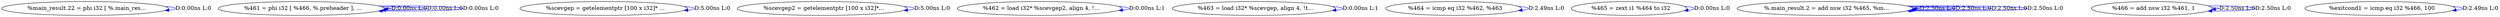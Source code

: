 digraph {
Node0x324e9e0[label="  %main_result.22 = phi i32 [ %.main_res..."];
Node0x324e9e0 -> Node0x324e9e0[label="D:0.00ns L:0",color=blue];
Node0x324eac0[label="  %461 = phi i32 [ %466, %.preheader ], ..."];
Node0x324eac0 -> Node0x324eac0[label="D:0.00ns L:0",color=blue];
Node0x324eac0 -> Node0x324eac0[label="D:0.00ns L:0",color=blue];
Node0x324eac0 -> Node0x324eac0[label="D:0.00ns L:0",color=blue];
Node0x324eba0[label="  %scevgep = getelementptr [100 x i32]* ..."];
Node0x324eba0 -> Node0x324eba0[label="D:5.00ns L:0",color=blue];
Node0x324ec80[label="  %scevgep2 = getelementptr [100 x i32]*..."];
Node0x324ec80 -> Node0x324ec80[label="D:5.00ns L:0",color=blue];
Node0x324ed60[label="  %462 = load i32* %scevgep2, align 4, !..."];
Node0x324ed60 -> Node0x324ed60[label="D:0.00ns L:1",color=blue];
Node0x324ee40[label="  %463 = load i32* %scevgep, align 4, !t..."];
Node0x324ee40 -> Node0x324ee40[label="D:0.00ns L:1",color=blue];
Node0x324efb0[label="  %464 = icmp eq i32 %462, %463"];
Node0x324efb0 -> Node0x324efb0[label="D:2.49ns L:0",color=blue];
Node0x324f090[label="  %465 = zext i1 %464 to i32"];
Node0x324f090 -> Node0x324f090[label="D:0.00ns L:0",color=blue];
Node0x3259080[label="  %.main_result.2 = add nsw i32 %465, %m..."];
Node0x3259080 -> Node0x3259080[label="D:2.50ns L:0",color=blue];
Node0x3259080 -> Node0x3259080[label="D:2.50ns L:0",color=blue];
Node0x3259080 -> Node0x3259080[label="D:2.50ns L:0",color=blue];
Node0x3259080 -> Node0x3259080[label="D:2.50ns L:0",color=blue];
Node0x3259160[label="  %466 = add nsw i32 %461, 1"];
Node0x3259160 -> Node0x3259160[label="D:2.50ns L:0",color=blue];
Node0x3259160 -> Node0x3259160[label="D:2.50ns L:0",color=blue];
Node0x3259240[label="  %exitcond1 = icmp eq i32 %466, 100"];
Node0x3259240 -> Node0x3259240[label="D:2.49ns L:0",color=blue];
}
